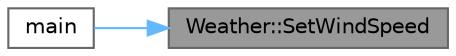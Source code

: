 digraph "Weather::SetWindSpeed"
{
 // LATEX_PDF_SIZE
  bgcolor="transparent";
  edge [fontname=Helvetica,fontsize=10,labelfontname=Helvetica,labelfontsize=10];
  node [fontname=Helvetica,fontsize=10,shape=box,height=0.2,width=0.4];
  rankdir="RL";
  Node1 [id="Node000001",label="Weather::SetWindSpeed",height=0.2,width=0.4,color="gray40", fillcolor="grey60", style="filled", fontcolor="black",tooltip="Set wind Speed."];
  Node1 -> Node2 [id="edge1_Node000001_Node000002",dir="back",color="steelblue1",style="solid",tooltip=" "];
  Node2 [id="Node000002",label="main",height=0.2,width=0.4,color="grey40", fillcolor="white", style="filled",URL="$_weather_test_8cpp.html#ae66f6b31b5ad750f1fe042a706a4e3d4",tooltip=" "];
}

